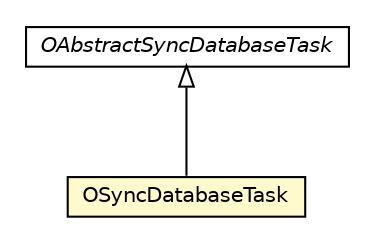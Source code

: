 #!/usr/local/bin/dot
#
# Class diagram 
# Generated by UMLGraph version R5_6-24-gf6e263 (http://www.umlgraph.org/)
#

digraph G {
	edge [fontname="Helvetica",fontsize=10,labelfontname="Helvetica",labelfontsize=10];
	node [fontname="Helvetica",fontsize=10,shape=plaintext];
	nodesep=0.25;
	ranksep=0.5;
	// com.orientechnologies.orient.server.distributed.impl.task.OAbstractSyncDatabaseTask
	c4139372 [label=<<table title="com.orientechnologies.orient.server.distributed.impl.task.OAbstractSyncDatabaseTask" border="0" cellborder="1" cellspacing="0" cellpadding="2" port="p" href="./OAbstractSyncDatabaseTask.html">
		<tr><td><table border="0" cellspacing="0" cellpadding="1">
<tr><td align="center" balign="center"><font face="Helvetica-Oblique"> OAbstractSyncDatabaseTask </font></td></tr>
		</table></td></tr>
		</table>>, URL="./OAbstractSyncDatabaseTask.html", fontname="Helvetica", fontcolor="black", fontsize=10.0];
	// com.orientechnologies.orient.server.distributed.impl.task.OSyncDatabaseTask
	c4139387 [label=<<table title="com.orientechnologies.orient.server.distributed.impl.task.OSyncDatabaseTask" border="0" cellborder="1" cellspacing="0" cellpadding="2" port="p" bgcolor="lemonChiffon" href="./OSyncDatabaseTask.html">
		<tr><td><table border="0" cellspacing="0" cellpadding="1">
<tr><td align="center" balign="center"> OSyncDatabaseTask </td></tr>
		</table></td></tr>
		</table>>, URL="./OSyncDatabaseTask.html", fontname="Helvetica", fontcolor="black", fontsize=10.0];
	//com.orientechnologies.orient.server.distributed.impl.task.OSyncDatabaseTask extends com.orientechnologies.orient.server.distributed.impl.task.OAbstractSyncDatabaseTask
	c4139372:p -> c4139387:p [dir=back,arrowtail=empty];
}

